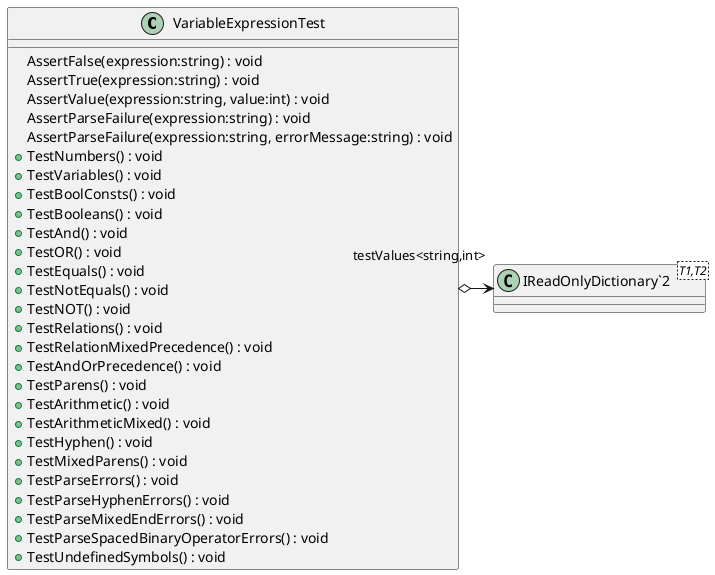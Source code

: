 @startuml
class VariableExpressionTest {
    AssertFalse(expression:string) : void
    AssertTrue(expression:string) : void
    AssertValue(expression:string, value:int) : void
    AssertParseFailure(expression:string) : void
    AssertParseFailure(expression:string, errorMessage:string) : void
    + TestNumbers() : void
    + TestVariables() : void
    + TestBoolConsts() : void
    + TestBooleans() : void
    + TestAnd() : void
    + TestOR() : void
    + TestEquals() : void
    + TestNotEquals() : void
    + TestNOT() : void
    + TestRelations() : void
    + TestRelationMixedPrecedence() : void
    + TestAndOrPrecedence() : void
    + TestParens() : void
    + TestArithmetic() : void
    + TestArithmeticMixed() : void
    + TestHyphen() : void
    + TestMixedParens() : void
    + TestParseErrors() : void
    + TestParseHyphenErrors() : void
    + TestParseMixedEndErrors() : void
    + TestParseSpacedBinaryOperatorErrors() : void
    + TestUndefinedSymbols() : void
}
class "IReadOnlyDictionary`2"<T1,T2> {
}
VariableExpressionTest o-> "testValues<string,int>" "IReadOnlyDictionary`2"
@enduml
